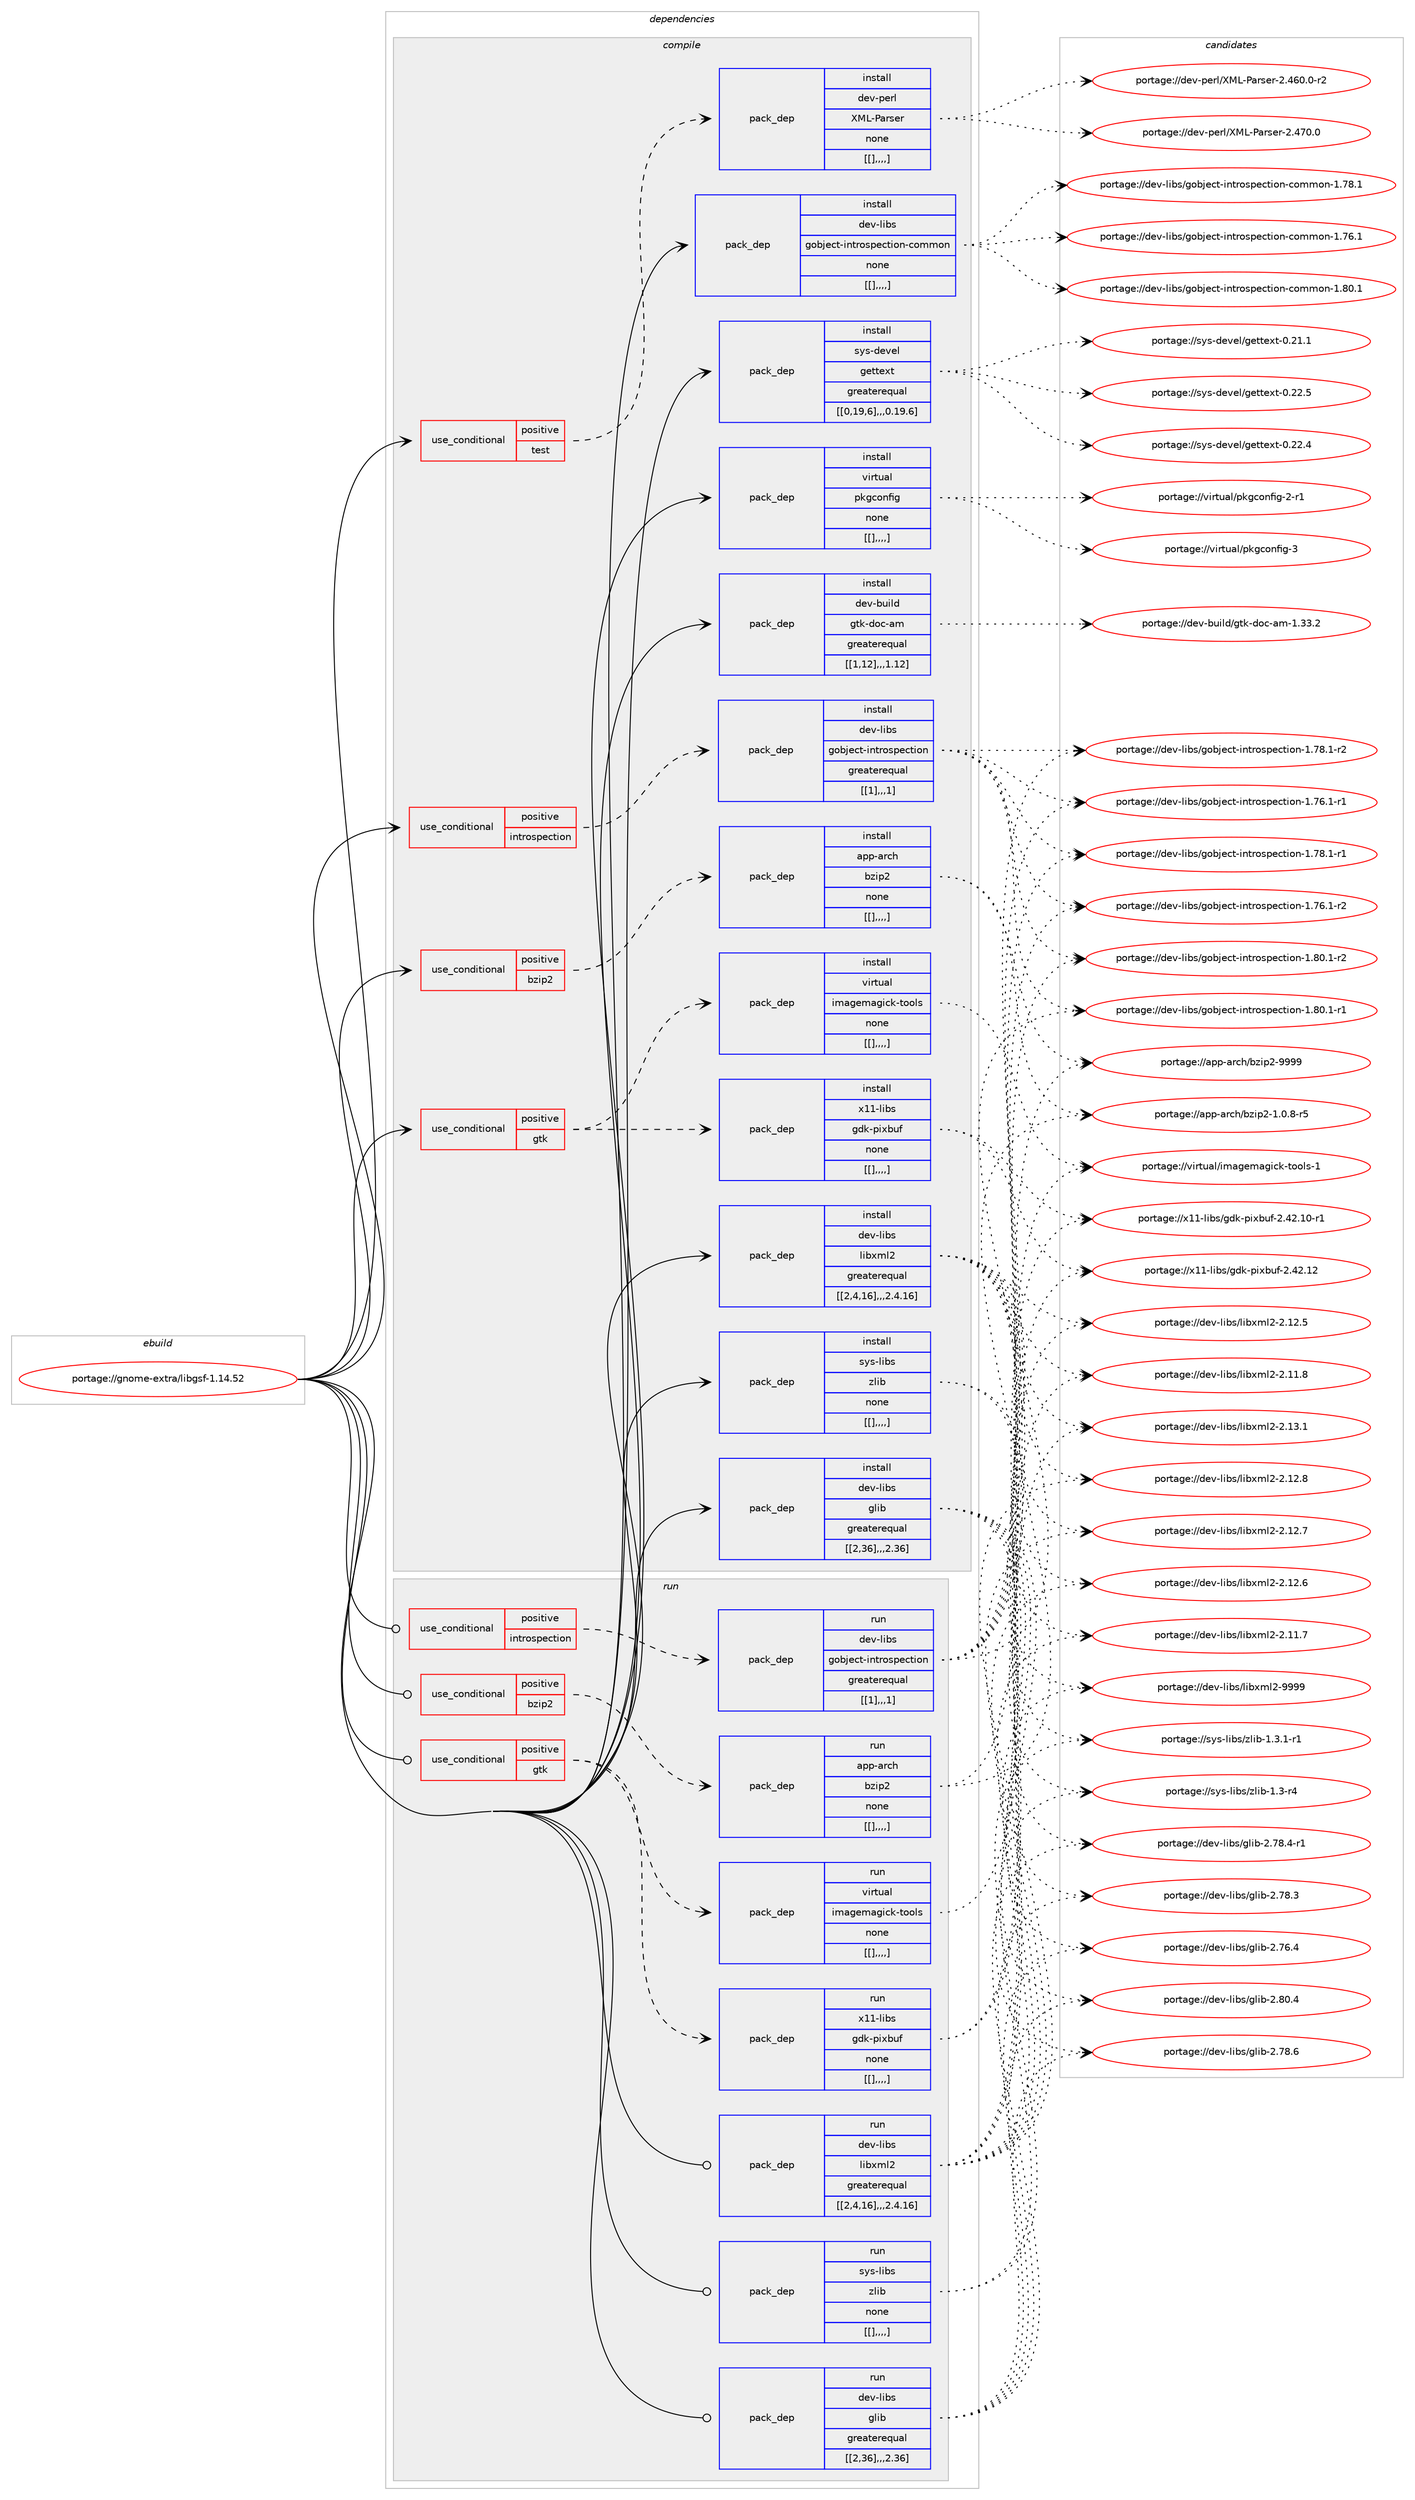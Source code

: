 digraph prolog {

# *************
# Graph options
# *************

newrank=true;
concentrate=true;
compound=true;
graph [rankdir=LR,fontname=Helvetica,fontsize=10,ranksep=1.5];#, ranksep=2.5, nodesep=0.2];
edge  [arrowhead=vee];
node  [fontname=Helvetica,fontsize=10];

# **********
# The ebuild
# **********

subgraph cluster_leftcol {
color=gray;
label=<<i>ebuild</i>>;
id [label="portage://gnome-extra/libgsf-1.14.52", color=red, width=4, href="../gnome-extra/libgsf-1.14.52.svg"];
}

# ****************
# The dependencies
# ****************

subgraph cluster_midcol {
color=gray;
label=<<i>dependencies</i>>;
subgraph cluster_compile {
fillcolor="#eeeeee";
style=filled;
label=<<i>compile</i>>;
subgraph cond67900 {
dependency245259 [label=<<TABLE BORDER="0" CELLBORDER="1" CELLSPACING="0" CELLPADDING="4"><TR><TD ROWSPAN="3" CELLPADDING="10">use_conditional</TD></TR><TR><TD>positive</TD></TR><TR><TD>bzip2</TD></TR></TABLE>>, shape=none, color=red];
subgraph pack175838 {
dependency245260 [label=<<TABLE BORDER="0" CELLBORDER="1" CELLSPACING="0" CELLPADDING="4" WIDTH="220"><TR><TD ROWSPAN="6" CELLPADDING="30">pack_dep</TD></TR><TR><TD WIDTH="110">install</TD></TR><TR><TD>app-arch</TD></TR><TR><TD>bzip2</TD></TR><TR><TD>none</TD></TR><TR><TD>[[],,,,]</TD></TR></TABLE>>, shape=none, color=blue];
}
dependency245259:e -> dependency245260:w [weight=20,style="dashed",arrowhead="vee"];
}
id:e -> dependency245259:w [weight=20,style="solid",arrowhead="vee"];
subgraph cond67901 {
dependency245261 [label=<<TABLE BORDER="0" CELLBORDER="1" CELLSPACING="0" CELLPADDING="4"><TR><TD ROWSPAN="3" CELLPADDING="10">use_conditional</TD></TR><TR><TD>positive</TD></TR><TR><TD>gtk</TD></TR></TABLE>>, shape=none, color=red];
subgraph pack175839 {
dependency245262 [label=<<TABLE BORDER="0" CELLBORDER="1" CELLSPACING="0" CELLPADDING="4" WIDTH="220"><TR><TD ROWSPAN="6" CELLPADDING="30">pack_dep</TD></TR><TR><TD WIDTH="110">install</TD></TR><TR><TD>x11-libs</TD></TR><TR><TD>gdk-pixbuf</TD></TR><TR><TD>none</TD></TR><TR><TD>[[],,,,]</TD></TR></TABLE>>, shape=none, color=blue];
}
dependency245261:e -> dependency245262:w [weight=20,style="dashed",arrowhead="vee"];
subgraph pack175840 {
dependency245263 [label=<<TABLE BORDER="0" CELLBORDER="1" CELLSPACING="0" CELLPADDING="4" WIDTH="220"><TR><TD ROWSPAN="6" CELLPADDING="30">pack_dep</TD></TR><TR><TD WIDTH="110">install</TD></TR><TR><TD>virtual</TD></TR><TR><TD>imagemagick-tools</TD></TR><TR><TD>none</TD></TR><TR><TD>[[],,,,]</TD></TR></TABLE>>, shape=none, color=blue];
}
dependency245261:e -> dependency245263:w [weight=20,style="dashed",arrowhead="vee"];
}
id:e -> dependency245261:w [weight=20,style="solid",arrowhead="vee"];
subgraph cond67902 {
dependency245264 [label=<<TABLE BORDER="0" CELLBORDER="1" CELLSPACING="0" CELLPADDING="4"><TR><TD ROWSPAN="3" CELLPADDING="10">use_conditional</TD></TR><TR><TD>positive</TD></TR><TR><TD>introspection</TD></TR></TABLE>>, shape=none, color=red];
subgraph pack175841 {
dependency245265 [label=<<TABLE BORDER="0" CELLBORDER="1" CELLSPACING="0" CELLPADDING="4" WIDTH="220"><TR><TD ROWSPAN="6" CELLPADDING="30">pack_dep</TD></TR><TR><TD WIDTH="110">install</TD></TR><TR><TD>dev-libs</TD></TR><TR><TD>gobject-introspection</TD></TR><TR><TD>greaterequal</TD></TR><TR><TD>[[1],,,1]</TD></TR></TABLE>>, shape=none, color=blue];
}
dependency245264:e -> dependency245265:w [weight=20,style="dashed",arrowhead="vee"];
}
id:e -> dependency245264:w [weight=20,style="solid",arrowhead="vee"];
subgraph cond67903 {
dependency245266 [label=<<TABLE BORDER="0" CELLBORDER="1" CELLSPACING="0" CELLPADDING="4"><TR><TD ROWSPAN="3" CELLPADDING="10">use_conditional</TD></TR><TR><TD>positive</TD></TR><TR><TD>test</TD></TR></TABLE>>, shape=none, color=red];
subgraph pack175842 {
dependency245267 [label=<<TABLE BORDER="0" CELLBORDER="1" CELLSPACING="0" CELLPADDING="4" WIDTH="220"><TR><TD ROWSPAN="6" CELLPADDING="30">pack_dep</TD></TR><TR><TD WIDTH="110">install</TD></TR><TR><TD>dev-perl</TD></TR><TR><TD>XML-Parser</TD></TR><TR><TD>none</TD></TR><TR><TD>[[],,,,]</TD></TR></TABLE>>, shape=none, color=blue];
}
dependency245266:e -> dependency245267:w [weight=20,style="dashed",arrowhead="vee"];
}
id:e -> dependency245266:w [weight=20,style="solid",arrowhead="vee"];
subgraph pack175843 {
dependency245268 [label=<<TABLE BORDER="0" CELLBORDER="1" CELLSPACING="0" CELLPADDING="4" WIDTH="220"><TR><TD ROWSPAN="6" CELLPADDING="30">pack_dep</TD></TR><TR><TD WIDTH="110">install</TD></TR><TR><TD>dev-build</TD></TR><TR><TD>gtk-doc-am</TD></TR><TR><TD>greaterequal</TD></TR><TR><TD>[[1,12],,,1.12]</TD></TR></TABLE>>, shape=none, color=blue];
}
id:e -> dependency245268:w [weight=20,style="solid",arrowhead="vee"];
subgraph pack175844 {
dependency245269 [label=<<TABLE BORDER="0" CELLBORDER="1" CELLSPACING="0" CELLPADDING="4" WIDTH="220"><TR><TD ROWSPAN="6" CELLPADDING="30">pack_dep</TD></TR><TR><TD WIDTH="110">install</TD></TR><TR><TD>dev-libs</TD></TR><TR><TD>glib</TD></TR><TR><TD>greaterequal</TD></TR><TR><TD>[[2,36],,,2.36]</TD></TR></TABLE>>, shape=none, color=blue];
}
id:e -> dependency245269:w [weight=20,style="solid",arrowhead="vee"];
subgraph pack175845 {
dependency245270 [label=<<TABLE BORDER="0" CELLBORDER="1" CELLSPACING="0" CELLPADDING="4" WIDTH="220"><TR><TD ROWSPAN="6" CELLPADDING="30">pack_dep</TD></TR><TR><TD WIDTH="110">install</TD></TR><TR><TD>dev-libs</TD></TR><TR><TD>gobject-introspection-common</TD></TR><TR><TD>none</TD></TR><TR><TD>[[],,,,]</TD></TR></TABLE>>, shape=none, color=blue];
}
id:e -> dependency245270:w [weight=20,style="solid",arrowhead="vee"];
subgraph pack175846 {
dependency245271 [label=<<TABLE BORDER="0" CELLBORDER="1" CELLSPACING="0" CELLPADDING="4" WIDTH="220"><TR><TD ROWSPAN="6" CELLPADDING="30">pack_dep</TD></TR><TR><TD WIDTH="110">install</TD></TR><TR><TD>dev-libs</TD></TR><TR><TD>libxml2</TD></TR><TR><TD>greaterequal</TD></TR><TR><TD>[[2,4,16],,,2.4.16]</TD></TR></TABLE>>, shape=none, color=blue];
}
id:e -> dependency245271:w [weight=20,style="solid",arrowhead="vee"];
subgraph pack175847 {
dependency245272 [label=<<TABLE BORDER="0" CELLBORDER="1" CELLSPACING="0" CELLPADDING="4" WIDTH="220"><TR><TD ROWSPAN="6" CELLPADDING="30">pack_dep</TD></TR><TR><TD WIDTH="110">install</TD></TR><TR><TD>sys-devel</TD></TR><TR><TD>gettext</TD></TR><TR><TD>greaterequal</TD></TR><TR><TD>[[0,19,6],,,0.19.6]</TD></TR></TABLE>>, shape=none, color=blue];
}
id:e -> dependency245272:w [weight=20,style="solid",arrowhead="vee"];
subgraph pack175848 {
dependency245273 [label=<<TABLE BORDER="0" CELLBORDER="1" CELLSPACING="0" CELLPADDING="4" WIDTH="220"><TR><TD ROWSPAN="6" CELLPADDING="30">pack_dep</TD></TR><TR><TD WIDTH="110">install</TD></TR><TR><TD>sys-libs</TD></TR><TR><TD>zlib</TD></TR><TR><TD>none</TD></TR><TR><TD>[[],,,,]</TD></TR></TABLE>>, shape=none, color=blue];
}
id:e -> dependency245273:w [weight=20,style="solid",arrowhead="vee"];
subgraph pack175849 {
dependency245274 [label=<<TABLE BORDER="0" CELLBORDER="1" CELLSPACING="0" CELLPADDING="4" WIDTH="220"><TR><TD ROWSPAN="6" CELLPADDING="30">pack_dep</TD></TR><TR><TD WIDTH="110">install</TD></TR><TR><TD>virtual</TD></TR><TR><TD>pkgconfig</TD></TR><TR><TD>none</TD></TR><TR><TD>[[],,,,]</TD></TR></TABLE>>, shape=none, color=blue];
}
id:e -> dependency245274:w [weight=20,style="solid",arrowhead="vee"];
}
subgraph cluster_compileandrun {
fillcolor="#eeeeee";
style=filled;
label=<<i>compile and run</i>>;
}
subgraph cluster_run {
fillcolor="#eeeeee";
style=filled;
label=<<i>run</i>>;
subgraph cond67904 {
dependency245275 [label=<<TABLE BORDER="0" CELLBORDER="1" CELLSPACING="0" CELLPADDING="4"><TR><TD ROWSPAN="3" CELLPADDING="10">use_conditional</TD></TR><TR><TD>positive</TD></TR><TR><TD>bzip2</TD></TR></TABLE>>, shape=none, color=red];
subgraph pack175850 {
dependency245276 [label=<<TABLE BORDER="0" CELLBORDER="1" CELLSPACING="0" CELLPADDING="4" WIDTH="220"><TR><TD ROWSPAN="6" CELLPADDING="30">pack_dep</TD></TR><TR><TD WIDTH="110">run</TD></TR><TR><TD>app-arch</TD></TR><TR><TD>bzip2</TD></TR><TR><TD>none</TD></TR><TR><TD>[[],,,,]</TD></TR></TABLE>>, shape=none, color=blue];
}
dependency245275:e -> dependency245276:w [weight=20,style="dashed",arrowhead="vee"];
}
id:e -> dependency245275:w [weight=20,style="solid",arrowhead="odot"];
subgraph cond67905 {
dependency245277 [label=<<TABLE BORDER="0" CELLBORDER="1" CELLSPACING="0" CELLPADDING="4"><TR><TD ROWSPAN="3" CELLPADDING="10">use_conditional</TD></TR><TR><TD>positive</TD></TR><TR><TD>gtk</TD></TR></TABLE>>, shape=none, color=red];
subgraph pack175851 {
dependency245278 [label=<<TABLE BORDER="0" CELLBORDER="1" CELLSPACING="0" CELLPADDING="4" WIDTH="220"><TR><TD ROWSPAN="6" CELLPADDING="30">pack_dep</TD></TR><TR><TD WIDTH="110">run</TD></TR><TR><TD>x11-libs</TD></TR><TR><TD>gdk-pixbuf</TD></TR><TR><TD>none</TD></TR><TR><TD>[[],,,,]</TD></TR></TABLE>>, shape=none, color=blue];
}
dependency245277:e -> dependency245278:w [weight=20,style="dashed",arrowhead="vee"];
subgraph pack175852 {
dependency245279 [label=<<TABLE BORDER="0" CELLBORDER="1" CELLSPACING="0" CELLPADDING="4" WIDTH="220"><TR><TD ROWSPAN="6" CELLPADDING="30">pack_dep</TD></TR><TR><TD WIDTH="110">run</TD></TR><TR><TD>virtual</TD></TR><TR><TD>imagemagick-tools</TD></TR><TR><TD>none</TD></TR><TR><TD>[[],,,,]</TD></TR></TABLE>>, shape=none, color=blue];
}
dependency245277:e -> dependency245279:w [weight=20,style="dashed",arrowhead="vee"];
}
id:e -> dependency245277:w [weight=20,style="solid",arrowhead="odot"];
subgraph cond67906 {
dependency245280 [label=<<TABLE BORDER="0" CELLBORDER="1" CELLSPACING="0" CELLPADDING="4"><TR><TD ROWSPAN="3" CELLPADDING="10">use_conditional</TD></TR><TR><TD>positive</TD></TR><TR><TD>introspection</TD></TR></TABLE>>, shape=none, color=red];
subgraph pack175853 {
dependency245281 [label=<<TABLE BORDER="0" CELLBORDER="1" CELLSPACING="0" CELLPADDING="4" WIDTH="220"><TR><TD ROWSPAN="6" CELLPADDING="30">pack_dep</TD></TR><TR><TD WIDTH="110">run</TD></TR><TR><TD>dev-libs</TD></TR><TR><TD>gobject-introspection</TD></TR><TR><TD>greaterequal</TD></TR><TR><TD>[[1],,,1]</TD></TR></TABLE>>, shape=none, color=blue];
}
dependency245280:e -> dependency245281:w [weight=20,style="dashed",arrowhead="vee"];
}
id:e -> dependency245280:w [weight=20,style="solid",arrowhead="odot"];
subgraph pack175854 {
dependency245282 [label=<<TABLE BORDER="0" CELLBORDER="1" CELLSPACING="0" CELLPADDING="4" WIDTH="220"><TR><TD ROWSPAN="6" CELLPADDING="30">pack_dep</TD></TR><TR><TD WIDTH="110">run</TD></TR><TR><TD>dev-libs</TD></TR><TR><TD>glib</TD></TR><TR><TD>greaterequal</TD></TR><TR><TD>[[2,36],,,2.36]</TD></TR></TABLE>>, shape=none, color=blue];
}
id:e -> dependency245282:w [weight=20,style="solid",arrowhead="odot"];
subgraph pack175855 {
dependency245283 [label=<<TABLE BORDER="0" CELLBORDER="1" CELLSPACING="0" CELLPADDING="4" WIDTH="220"><TR><TD ROWSPAN="6" CELLPADDING="30">pack_dep</TD></TR><TR><TD WIDTH="110">run</TD></TR><TR><TD>dev-libs</TD></TR><TR><TD>libxml2</TD></TR><TR><TD>greaterequal</TD></TR><TR><TD>[[2,4,16],,,2.4.16]</TD></TR></TABLE>>, shape=none, color=blue];
}
id:e -> dependency245283:w [weight=20,style="solid",arrowhead="odot"];
subgraph pack175856 {
dependency245284 [label=<<TABLE BORDER="0" CELLBORDER="1" CELLSPACING="0" CELLPADDING="4" WIDTH="220"><TR><TD ROWSPAN="6" CELLPADDING="30">pack_dep</TD></TR><TR><TD WIDTH="110">run</TD></TR><TR><TD>sys-libs</TD></TR><TR><TD>zlib</TD></TR><TR><TD>none</TD></TR><TR><TD>[[],,,,]</TD></TR></TABLE>>, shape=none, color=blue];
}
id:e -> dependency245284:w [weight=20,style="solid",arrowhead="odot"];
}
}

# **************
# The candidates
# **************

subgraph cluster_choices {
rank=same;
color=gray;
label=<<i>candidates</i>>;

subgraph choice175838 {
color=black;
nodesep=1;
choice971121124597114991044798122105112504557575757 [label="portage://app-arch/bzip2-9999", color=red, width=4,href="../app-arch/bzip2-9999.svg"];
choice971121124597114991044798122105112504549464846564511453 [label="portage://app-arch/bzip2-1.0.8-r5", color=red, width=4,href="../app-arch/bzip2-1.0.8-r5.svg"];
dependency245260:e -> choice971121124597114991044798122105112504557575757:w [style=dotted,weight="100"];
dependency245260:e -> choice971121124597114991044798122105112504549464846564511453:w [style=dotted,weight="100"];
}
subgraph choice175839 {
color=black;
nodesep=1;
choice120494945108105981154710310010745112105120981171024550465250464950 [label="portage://x11-libs/gdk-pixbuf-2.42.12", color=red, width=4,href="../x11-libs/gdk-pixbuf-2.42.12.svg"];
choice1204949451081059811547103100107451121051209811710245504652504649484511449 [label="portage://x11-libs/gdk-pixbuf-2.42.10-r1", color=red, width=4,href="../x11-libs/gdk-pixbuf-2.42.10-r1.svg"];
dependency245262:e -> choice120494945108105981154710310010745112105120981171024550465250464950:w [style=dotted,weight="100"];
dependency245262:e -> choice1204949451081059811547103100107451121051209811710245504652504649484511449:w [style=dotted,weight="100"];
}
subgraph choice175840 {
color=black;
nodesep=1;
choice1181051141161179710847105109971031011099710310599107451161111111081154549 [label="portage://virtual/imagemagick-tools-1", color=red, width=4,href="../virtual/imagemagick-tools-1.svg"];
dependency245263:e -> choice1181051141161179710847105109971031011099710310599107451161111111081154549:w [style=dotted,weight="100"];
}
subgraph choice175841 {
color=black;
nodesep=1;
choice10010111845108105981154710311198106101991164510511011611411111511210199116105111110454946564846494511450 [label="portage://dev-libs/gobject-introspection-1.80.1-r2", color=red, width=4,href="../dev-libs/gobject-introspection-1.80.1-r2.svg"];
choice10010111845108105981154710311198106101991164510511011611411111511210199116105111110454946564846494511449 [label="portage://dev-libs/gobject-introspection-1.80.1-r1", color=red, width=4,href="../dev-libs/gobject-introspection-1.80.1-r1.svg"];
choice10010111845108105981154710311198106101991164510511011611411111511210199116105111110454946555646494511450 [label="portage://dev-libs/gobject-introspection-1.78.1-r2", color=red, width=4,href="../dev-libs/gobject-introspection-1.78.1-r2.svg"];
choice10010111845108105981154710311198106101991164510511011611411111511210199116105111110454946555646494511449 [label="portage://dev-libs/gobject-introspection-1.78.1-r1", color=red, width=4,href="../dev-libs/gobject-introspection-1.78.1-r1.svg"];
choice10010111845108105981154710311198106101991164510511011611411111511210199116105111110454946555446494511450 [label="portage://dev-libs/gobject-introspection-1.76.1-r2", color=red, width=4,href="../dev-libs/gobject-introspection-1.76.1-r2.svg"];
choice10010111845108105981154710311198106101991164510511011611411111511210199116105111110454946555446494511449 [label="portage://dev-libs/gobject-introspection-1.76.1-r1", color=red, width=4,href="../dev-libs/gobject-introspection-1.76.1-r1.svg"];
dependency245265:e -> choice10010111845108105981154710311198106101991164510511011611411111511210199116105111110454946564846494511450:w [style=dotted,weight="100"];
dependency245265:e -> choice10010111845108105981154710311198106101991164510511011611411111511210199116105111110454946564846494511449:w [style=dotted,weight="100"];
dependency245265:e -> choice10010111845108105981154710311198106101991164510511011611411111511210199116105111110454946555646494511450:w [style=dotted,weight="100"];
dependency245265:e -> choice10010111845108105981154710311198106101991164510511011611411111511210199116105111110454946555646494511449:w [style=dotted,weight="100"];
dependency245265:e -> choice10010111845108105981154710311198106101991164510511011611411111511210199116105111110454946555446494511450:w [style=dotted,weight="100"];
dependency245265:e -> choice10010111845108105981154710311198106101991164510511011611411111511210199116105111110454946555446494511449:w [style=dotted,weight="100"];
}
subgraph choice175842 {
color=black;
nodesep=1;
choice10010111845112101114108478877764580971141151011144550465255484648 [label="portage://dev-perl/XML-Parser-2.470.0", color=red, width=4,href="../dev-perl/XML-Parser-2.470.0.svg"];
choice100101118451121011141084788777645809711411510111445504652544846484511450 [label="portage://dev-perl/XML-Parser-2.460.0-r2", color=red, width=4,href="../dev-perl/XML-Parser-2.460.0-r2.svg"];
dependency245267:e -> choice10010111845112101114108478877764580971141151011144550465255484648:w [style=dotted,weight="100"];
dependency245267:e -> choice100101118451121011141084788777645809711411510111445504652544846484511450:w [style=dotted,weight="100"];
}
subgraph choice175843 {
color=black;
nodesep=1;
choice1001011184598117105108100471031161074510011199459710945494651514650 [label="portage://dev-build/gtk-doc-am-1.33.2", color=red, width=4,href="../dev-build/gtk-doc-am-1.33.2.svg"];
dependency245268:e -> choice1001011184598117105108100471031161074510011199459710945494651514650:w [style=dotted,weight="100"];
}
subgraph choice175844 {
color=black;
nodesep=1;
choice1001011184510810598115471031081059845504656484652 [label="portage://dev-libs/glib-2.80.4", color=red, width=4,href="../dev-libs/glib-2.80.4.svg"];
choice1001011184510810598115471031081059845504655564654 [label="portage://dev-libs/glib-2.78.6", color=red, width=4,href="../dev-libs/glib-2.78.6.svg"];
choice10010111845108105981154710310810598455046555646524511449 [label="portage://dev-libs/glib-2.78.4-r1", color=red, width=4,href="../dev-libs/glib-2.78.4-r1.svg"];
choice1001011184510810598115471031081059845504655564651 [label="portage://dev-libs/glib-2.78.3", color=red, width=4,href="../dev-libs/glib-2.78.3.svg"];
choice1001011184510810598115471031081059845504655544652 [label="portage://dev-libs/glib-2.76.4", color=red, width=4,href="../dev-libs/glib-2.76.4.svg"];
dependency245269:e -> choice1001011184510810598115471031081059845504656484652:w [style=dotted,weight="100"];
dependency245269:e -> choice1001011184510810598115471031081059845504655564654:w [style=dotted,weight="100"];
dependency245269:e -> choice10010111845108105981154710310810598455046555646524511449:w [style=dotted,weight="100"];
dependency245269:e -> choice1001011184510810598115471031081059845504655564651:w [style=dotted,weight="100"];
dependency245269:e -> choice1001011184510810598115471031081059845504655544652:w [style=dotted,weight="100"];
}
subgraph choice175845 {
color=black;
nodesep=1;
choice10010111845108105981154710311198106101991164510511011611411111511210199116105111110459911110910911111045494656484649 [label="portage://dev-libs/gobject-introspection-common-1.80.1", color=red, width=4,href="../dev-libs/gobject-introspection-common-1.80.1.svg"];
choice10010111845108105981154710311198106101991164510511011611411111511210199116105111110459911110910911111045494655564649 [label="portage://dev-libs/gobject-introspection-common-1.78.1", color=red, width=4,href="../dev-libs/gobject-introspection-common-1.78.1.svg"];
choice10010111845108105981154710311198106101991164510511011611411111511210199116105111110459911110910911111045494655544649 [label="portage://dev-libs/gobject-introspection-common-1.76.1", color=red, width=4,href="../dev-libs/gobject-introspection-common-1.76.1.svg"];
dependency245270:e -> choice10010111845108105981154710311198106101991164510511011611411111511210199116105111110459911110910911111045494656484649:w [style=dotted,weight="100"];
dependency245270:e -> choice10010111845108105981154710311198106101991164510511011611411111511210199116105111110459911110910911111045494655564649:w [style=dotted,weight="100"];
dependency245270:e -> choice10010111845108105981154710311198106101991164510511011611411111511210199116105111110459911110910911111045494655544649:w [style=dotted,weight="100"];
}
subgraph choice175846 {
color=black;
nodesep=1;
choice10010111845108105981154710810598120109108504557575757 [label="portage://dev-libs/libxml2-9999", color=red, width=4,href="../dev-libs/libxml2-9999.svg"];
choice100101118451081059811547108105981201091085045504649514649 [label="portage://dev-libs/libxml2-2.13.1", color=red, width=4,href="../dev-libs/libxml2-2.13.1.svg"];
choice100101118451081059811547108105981201091085045504649504656 [label="portage://dev-libs/libxml2-2.12.8", color=red, width=4,href="../dev-libs/libxml2-2.12.8.svg"];
choice100101118451081059811547108105981201091085045504649504655 [label="portage://dev-libs/libxml2-2.12.7", color=red, width=4,href="../dev-libs/libxml2-2.12.7.svg"];
choice100101118451081059811547108105981201091085045504649504654 [label="portage://dev-libs/libxml2-2.12.6", color=red, width=4,href="../dev-libs/libxml2-2.12.6.svg"];
choice100101118451081059811547108105981201091085045504649504653 [label="portage://dev-libs/libxml2-2.12.5", color=red, width=4,href="../dev-libs/libxml2-2.12.5.svg"];
choice100101118451081059811547108105981201091085045504649494656 [label="portage://dev-libs/libxml2-2.11.8", color=red, width=4,href="../dev-libs/libxml2-2.11.8.svg"];
choice100101118451081059811547108105981201091085045504649494655 [label="portage://dev-libs/libxml2-2.11.7", color=red, width=4,href="../dev-libs/libxml2-2.11.7.svg"];
dependency245271:e -> choice10010111845108105981154710810598120109108504557575757:w [style=dotted,weight="100"];
dependency245271:e -> choice100101118451081059811547108105981201091085045504649514649:w [style=dotted,weight="100"];
dependency245271:e -> choice100101118451081059811547108105981201091085045504649504656:w [style=dotted,weight="100"];
dependency245271:e -> choice100101118451081059811547108105981201091085045504649504655:w [style=dotted,weight="100"];
dependency245271:e -> choice100101118451081059811547108105981201091085045504649504654:w [style=dotted,weight="100"];
dependency245271:e -> choice100101118451081059811547108105981201091085045504649504653:w [style=dotted,weight="100"];
dependency245271:e -> choice100101118451081059811547108105981201091085045504649494656:w [style=dotted,weight="100"];
dependency245271:e -> choice100101118451081059811547108105981201091085045504649494655:w [style=dotted,weight="100"];
}
subgraph choice175847 {
color=black;
nodesep=1;
choice115121115451001011181011084710310111611610112011645484650504653 [label="portage://sys-devel/gettext-0.22.5", color=red, width=4,href="../sys-devel/gettext-0.22.5.svg"];
choice115121115451001011181011084710310111611610112011645484650504652 [label="portage://sys-devel/gettext-0.22.4", color=red, width=4,href="../sys-devel/gettext-0.22.4.svg"];
choice115121115451001011181011084710310111611610112011645484650494649 [label="portage://sys-devel/gettext-0.21.1", color=red, width=4,href="../sys-devel/gettext-0.21.1.svg"];
dependency245272:e -> choice115121115451001011181011084710310111611610112011645484650504653:w [style=dotted,weight="100"];
dependency245272:e -> choice115121115451001011181011084710310111611610112011645484650504652:w [style=dotted,weight="100"];
dependency245272:e -> choice115121115451001011181011084710310111611610112011645484650494649:w [style=dotted,weight="100"];
}
subgraph choice175848 {
color=black;
nodesep=1;
choice115121115451081059811547122108105984549465146494511449 [label="portage://sys-libs/zlib-1.3.1-r1", color=red, width=4,href="../sys-libs/zlib-1.3.1-r1.svg"];
choice11512111545108105981154712210810598454946514511452 [label="portage://sys-libs/zlib-1.3-r4", color=red, width=4,href="../sys-libs/zlib-1.3-r4.svg"];
dependency245273:e -> choice115121115451081059811547122108105984549465146494511449:w [style=dotted,weight="100"];
dependency245273:e -> choice11512111545108105981154712210810598454946514511452:w [style=dotted,weight="100"];
}
subgraph choice175849 {
color=black;
nodesep=1;
choice1181051141161179710847112107103991111101021051034551 [label="portage://virtual/pkgconfig-3", color=red, width=4,href="../virtual/pkgconfig-3.svg"];
choice11810511411611797108471121071039911111010210510345504511449 [label="portage://virtual/pkgconfig-2-r1", color=red, width=4,href="../virtual/pkgconfig-2-r1.svg"];
dependency245274:e -> choice1181051141161179710847112107103991111101021051034551:w [style=dotted,weight="100"];
dependency245274:e -> choice11810511411611797108471121071039911111010210510345504511449:w [style=dotted,weight="100"];
}
subgraph choice175850 {
color=black;
nodesep=1;
choice971121124597114991044798122105112504557575757 [label="portage://app-arch/bzip2-9999", color=red, width=4,href="../app-arch/bzip2-9999.svg"];
choice971121124597114991044798122105112504549464846564511453 [label="portage://app-arch/bzip2-1.0.8-r5", color=red, width=4,href="../app-arch/bzip2-1.0.8-r5.svg"];
dependency245276:e -> choice971121124597114991044798122105112504557575757:w [style=dotted,weight="100"];
dependency245276:e -> choice971121124597114991044798122105112504549464846564511453:w [style=dotted,weight="100"];
}
subgraph choice175851 {
color=black;
nodesep=1;
choice120494945108105981154710310010745112105120981171024550465250464950 [label="portage://x11-libs/gdk-pixbuf-2.42.12", color=red, width=4,href="../x11-libs/gdk-pixbuf-2.42.12.svg"];
choice1204949451081059811547103100107451121051209811710245504652504649484511449 [label="portage://x11-libs/gdk-pixbuf-2.42.10-r1", color=red, width=4,href="../x11-libs/gdk-pixbuf-2.42.10-r1.svg"];
dependency245278:e -> choice120494945108105981154710310010745112105120981171024550465250464950:w [style=dotted,weight="100"];
dependency245278:e -> choice1204949451081059811547103100107451121051209811710245504652504649484511449:w [style=dotted,weight="100"];
}
subgraph choice175852 {
color=black;
nodesep=1;
choice1181051141161179710847105109971031011099710310599107451161111111081154549 [label="portage://virtual/imagemagick-tools-1", color=red, width=4,href="../virtual/imagemagick-tools-1.svg"];
dependency245279:e -> choice1181051141161179710847105109971031011099710310599107451161111111081154549:w [style=dotted,weight="100"];
}
subgraph choice175853 {
color=black;
nodesep=1;
choice10010111845108105981154710311198106101991164510511011611411111511210199116105111110454946564846494511450 [label="portage://dev-libs/gobject-introspection-1.80.1-r2", color=red, width=4,href="../dev-libs/gobject-introspection-1.80.1-r2.svg"];
choice10010111845108105981154710311198106101991164510511011611411111511210199116105111110454946564846494511449 [label="portage://dev-libs/gobject-introspection-1.80.1-r1", color=red, width=4,href="../dev-libs/gobject-introspection-1.80.1-r1.svg"];
choice10010111845108105981154710311198106101991164510511011611411111511210199116105111110454946555646494511450 [label="portage://dev-libs/gobject-introspection-1.78.1-r2", color=red, width=4,href="../dev-libs/gobject-introspection-1.78.1-r2.svg"];
choice10010111845108105981154710311198106101991164510511011611411111511210199116105111110454946555646494511449 [label="portage://dev-libs/gobject-introspection-1.78.1-r1", color=red, width=4,href="../dev-libs/gobject-introspection-1.78.1-r1.svg"];
choice10010111845108105981154710311198106101991164510511011611411111511210199116105111110454946555446494511450 [label="portage://dev-libs/gobject-introspection-1.76.1-r2", color=red, width=4,href="../dev-libs/gobject-introspection-1.76.1-r2.svg"];
choice10010111845108105981154710311198106101991164510511011611411111511210199116105111110454946555446494511449 [label="portage://dev-libs/gobject-introspection-1.76.1-r1", color=red, width=4,href="../dev-libs/gobject-introspection-1.76.1-r1.svg"];
dependency245281:e -> choice10010111845108105981154710311198106101991164510511011611411111511210199116105111110454946564846494511450:w [style=dotted,weight="100"];
dependency245281:e -> choice10010111845108105981154710311198106101991164510511011611411111511210199116105111110454946564846494511449:w [style=dotted,weight="100"];
dependency245281:e -> choice10010111845108105981154710311198106101991164510511011611411111511210199116105111110454946555646494511450:w [style=dotted,weight="100"];
dependency245281:e -> choice10010111845108105981154710311198106101991164510511011611411111511210199116105111110454946555646494511449:w [style=dotted,weight="100"];
dependency245281:e -> choice10010111845108105981154710311198106101991164510511011611411111511210199116105111110454946555446494511450:w [style=dotted,weight="100"];
dependency245281:e -> choice10010111845108105981154710311198106101991164510511011611411111511210199116105111110454946555446494511449:w [style=dotted,weight="100"];
}
subgraph choice175854 {
color=black;
nodesep=1;
choice1001011184510810598115471031081059845504656484652 [label="portage://dev-libs/glib-2.80.4", color=red, width=4,href="../dev-libs/glib-2.80.4.svg"];
choice1001011184510810598115471031081059845504655564654 [label="portage://dev-libs/glib-2.78.6", color=red, width=4,href="../dev-libs/glib-2.78.6.svg"];
choice10010111845108105981154710310810598455046555646524511449 [label="portage://dev-libs/glib-2.78.4-r1", color=red, width=4,href="../dev-libs/glib-2.78.4-r1.svg"];
choice1001011184510810598115471031081059845504655564651 [label="portage://dev-libs/glib-2.78.3", color=red, width=4,href="../dev-libs/glib-2.78.3.svg"];
choice1001011184510810598115471031081059845504655544652 [label="portage://dev-libs/glib-2.76.4", color=red, width=4,href="../dev-libs/glib-2.76.4.svg"];
dependency245282:e -> choice1001011184510810598115471031081059845504656484652:w [style=dotted,weight="100"];
dependency245282:e -> choice1001011184510810598115471031081059845504655564654:w [style=dotted,weight="100"];
dependency245282:e -> choice10010111845108105981154710310810598455046555646524511449:w [style=dotted,weight="100"];
dependency245282:e -> choice1001011184510810598115471031081059845504655564651:w [style=dotted,weight="100"];
dependency245282:e -> choice1001011184510810598115471031081059845504655544652:w [style=dotted,weight="100"];
}
subgraph choice175855 {
color=black;
nodesep=1;
choice10010111845108105981154710810598120109108504557575757 [label="portage://dev-libs/libxml2-9999", color=red, width=4,href="../dev-libs/libxml2-9999.svg"];
choice100101118451081059811547108105981201091085045504649514649 [label="portage://dev-libs/libxml2-2.13.1", color=red, width=4,href="../dev-libs/libxml2-2.13.1.svg"];
choice100101118451081059811547108105981201091085045504649504656 [label="portage://dev-libs/libxml2-2.12.8", color=red, width=4,href="../dev-libs/libxml2-2.12.8.svg"];
choice100101118451081059811547108105981201091085045504649504655 [label="portage://dev-libs/libxml2-2.12.7", color=red, width=4,href="../dev-libs/libxml2-2.12.7.svg"];
choice100101118451081059811547108105981201091085045504649504654 [label="portage://dev-libs/libxml2-2.12.6", color=red, width=4,href="../dev-libs/libxml2-2.12.6.svg"];
choice100101118451081059811547108105981201091085045504649504653 [label="portage://dev-libs/libxml2-2.12.5", color=red, width=4,href="../dev-libs/libxml2-2.12.5.svg"];
choice100101118451081059811547108105981201091085045504649494656 [label="portage://dev-libs/libxml2-2.11.8", color=red, width=4,href="../dev-libs/libxml2-2.11.8.svg"];
choice100101118451081059811547108105981201091085045504649494655 [label="portage://dev-libs/libxml2-2.11.7", color=red, width=4,href="../dev-libs/libxml2-2.11.7.svg"];
dependency245283:e -> choice10010111845108105981154710810598120109108504557575757:w [style=dotted,weight="100"];
dependency245283:e -> choice100101118451081059811547108105981201091085045504649514649:w [style=dotted,weight="100"];
dependency245283:e -> choice100101118451081059811547108105981201091085045504649504656:w [style=dotted,weight="100"];
dependency245283:e -> choice100101118451081059811547108105981201091085045504649504655:w [style=dotted,weight="100"];
dependency245283:e -> choice100101118451081059811547108105981201091085045504649504654:w [style=dotted,weight="100"];
dependency245283:e -> choice100101118451081059811547108105981201091085045504649504653:w [style=dotted,weight="100"];
dependency245283:e -> choice100101118451081059811547108105981201091085045504649494656:w [style=dotted,weight="100"];
dependency245283:e -> choice100101118451081059811547108105981201091085045504649494655:w [style=dotted,weight="100"];
}
subgraph choice175856 {
color=black;
nodesep=1;
choice115121115451081059811547122108105984549465146494511449 [label="portage://sys-libs/zlib-1.3.1-r1", color=red, width=4,href="../sys-libs/zlib-1.3.1-r1.svg"];
choice11512111545108105981154712210810598454946514511452 [label="portage://sys-libs/zlib-1.3-r4", color=red, width=4,href="../sys-libs/zlib-1.3-r4.svg"];
dependency245284:e -> choice115121115451081059811547122108105984549465146494511449:w [style=dotted,weight="100"];
dependency245284:e -> choice11512111545108105981154712210810598454946514511452:w [style=dotted,weight="100"];
}
}

}
